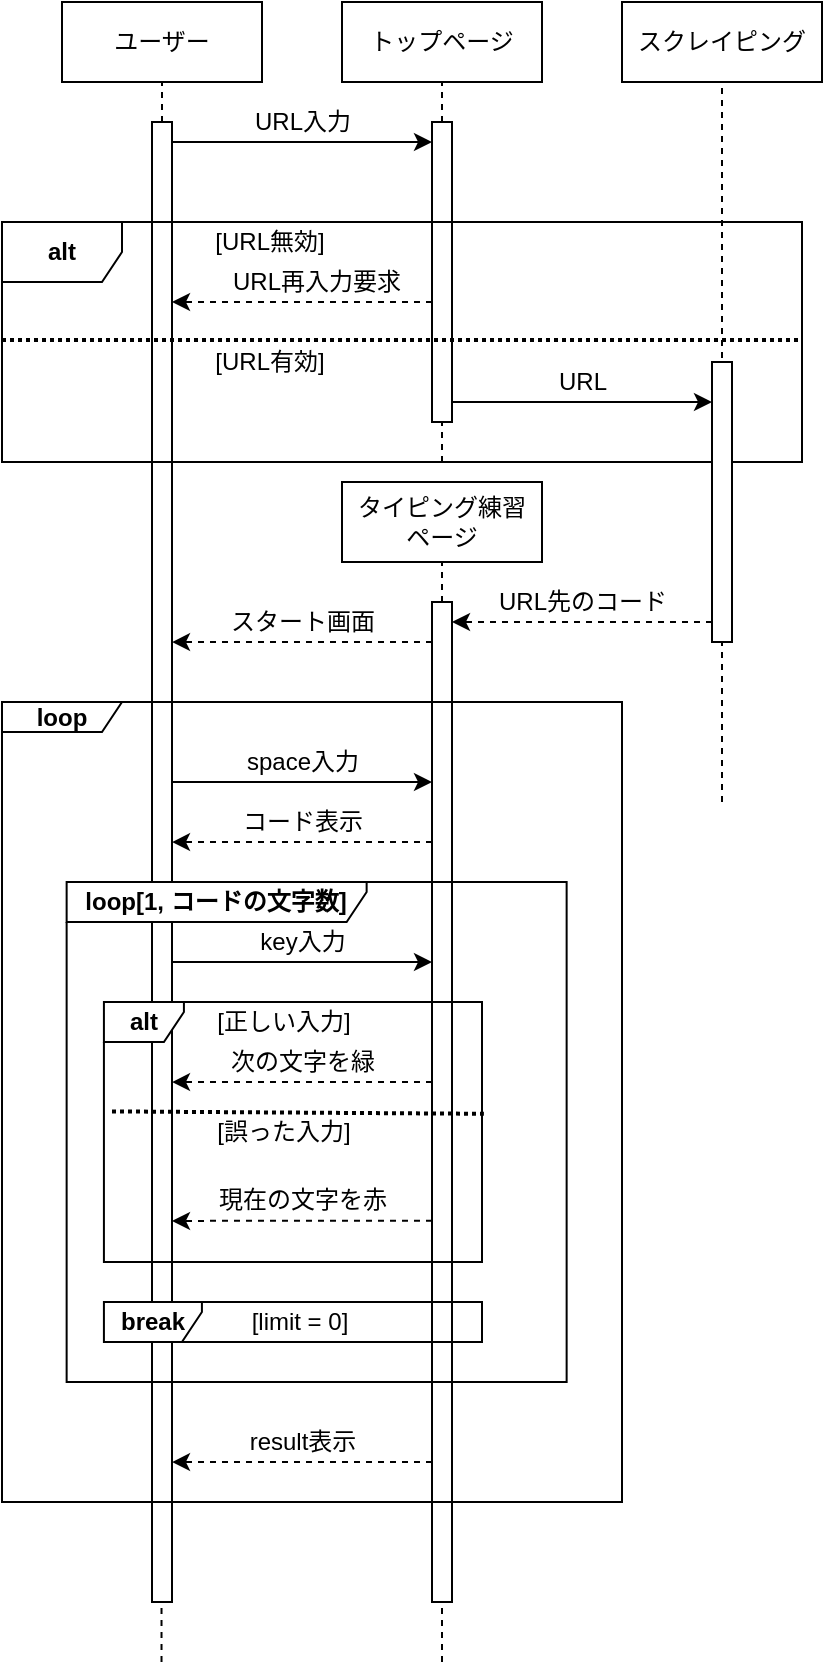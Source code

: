 <mxfile version="13.6.2">
    <diagram id="kgpKYQtTHZ0yAKxKKP6v" name="Page-1">
        <mxGraphModel dx="1365" dy="432" grid="1" gridSize="10" guides="1" tooltips="1" connect="1" arrows="1" fold="1" page="1" pageScale="1" pageWidth="850" pageHeight="1100" background="#FFFFFF" math="0" shadow="0">
            <root>
                <mxCell id="0"/>
                <mxCell id="1" parent="0"/>
                <mxCell id="27" value="loop" style="shape=umlFrame;whiteSpace=wrap;html=1;fontStyle=1;width=60;height=15;fontColor=#000000;labelBackgroundColor=none;strokeColor=#000000;fillColor=none;" parent="1" vertex="1">
                    <mxGeometry x="-220" y="430" width="310" height="400" as="geometry"/>
                </mxCell>
                <mxCell id="26" value="alt" style="shape=umlFrame;whiteSpace=wrap;html=1;fontStyle=1;fontColor=#000000;labelBackgroundColor=none;strokeColor=#000000;fillColor=none;" parent="1" vertex="1">
                    <mxGeometry x="-220" y="190" width="400" height="120" as="geometry"/>
                </mxCell>
                <mxCell id="AaHn_McgF39yL-Kbc4Kt-49" style="edgeStyle=orthogonalEdgeStyle;rounded=0;orthogonalLoop=1;jettySize=auto;html=1;dashed=1;fontColor=#000000;labelBackgroundColor=none;strokeColor=#000000;" parent="1" source="AaHn_McgF39yL-Kbc4Kt-76" target="AaHn_McgF39yL-Kbc4Kt-60" edge="1">
                    <mxGeometry relative="1" as="geometry">
                        <mxPoint x="155" y="390.034" as="sourcePoint"/>
                        <mxPoint x="120" y="390.0" as="targetPoint"/>
                        <Array as="points">
                            <mxPoint x="50" y="390"/>
                            <mxPoint x="50" y="390"/>
                        </Array>
                    </mxGeometry>
                </mxCell>
                <mxCell id="2" value="スタート画面" style="text;html=1;align=center;verticalAlign=middle;resizable=0;points=[];autosize=1;fontColor=#000000;labelBackgroundColor=none;" parent="1" vertex="1">
                    <mxGeometry x="-115" y="380" width="90" height="20" as="geometry"/>
                </mxCell>
                <mxCell id="AaHn_McgF39yL-Kbc4Kt-54" style="edgeStyle=orthogonalEdgeStyle;rounded=0;orthogonalLoop=1;jettySize=auto;html=1;fontColor=#000000;labelBackgroundColor=none;strokeColor=#000000;" parent="1" source="hByHUkpqKGSpUHgn_bRm-10" edge="1">
                    <mxGeometry relative="1" as="geometry">
                        <mxPoint x="-5" y="150" as="targetPoint"/>
                        <Array as="points">
                            <mxPoint x="-80" y="150"/>
                            <mxPoint x="-80" y="150"/>
                        </Array>
                        <mxPoint x="-135" y="150.034" as="sourcePoint"/>
                    </mxGeometry>
                </mxCell>
                <mxCell id="AaHn_McgF39yL-Kbc4Kt-67" value="トップページ" style="rounded=0;whiteSpace=wrap;html=1;fontColor=#000000;labelBackgroundColor=none;strokeColor=#000000;fillColor=none;" parent="1" vertex="1">
                    <mxGeometry x="-50" y="80" width="100" height="40" as="geometry"/>
                </mxCell>
                <mxCell id="AaHn_McgF39yL-Kbc4Kt-68" value="" style="endArrow=none;dashed=1;html=1;entryX=0.5;entryY=1;entryDx=0;entryDy=0;fontColor=#000000;labelBackgroundColor=none;strokeColor=#000000;" parent="1" source="AaHn_McgF39yL-Kbc4Kt-69" target="AaHn_McgF39yL-Kbc4Kt-67" edge="1">
                    <mxGeometry width="50" height="50" relative="1" as="geometry">
                        <mxPoint y="360" as="sourcePoint"/>
                        <mxPoint x="70" y="180" as="targetPoint"/>
                    </mxGeometry>
                </mxCell>
                <mxCell id="hByHUkpqKGSpUHgn_bRm-13" style="edgeStyle=orthogonalEdgeStyle;rounded=0;orthogonalLoop=1;jettySize=auto;html=1;dashed=1;fontColor=#000000;labelBackgroundColor=none;strokeColor=#000000;" parent="1" source="AaHn_McgF39yL-Kbc4Kt-69" target="hByHUkpqKGSpUHgn_bRm-10" edge="1">
                    <mxGeometry relative="1" as="geometry">
                        <Array as="points">
                            <mxPoint x="-50" y="230"/>
                            <mxPoint x="-50" y="230"/>
                        </Array>
                    </mxGeometry>
                </mxCell>
                <mxCell id="hByHUkpqKGSpUHgn_bRm-15" style="edgeStyle=orthogonalEdgeStyle;rounded=0;orthogonalLoop=1;jettySize=auto;html=1;fontColor=#000000;labelBackgroundColor=none;strokeColor=#000000;" parent="1" source="AaHn_McgF39yL-Kbc4Kt-69" target="AaHn_McgF39yL-Kbc4Kt-76" edge="1">
                    <mxGeometry relative="1" as="geometry">
                        <Array as="points">
                            <mxPoint x="80" y="280"/>
                            <mxPoint x="80" y="280"/>
                        </Array>
                    </mxGeometry>
                </mxCell>
                <mxCell id="AaHn_McgF39yL-Kbc4Kt-69" value="" style="rounded=0;whiteSpace=wrap;html=1;fontColor=#000000;labelBackgroundColor=none;strokeColor=#000000;fillColor=none;" parent="1" vertex="1">
                    <mxGeometry x="-5" y="140" width="10" height="150" as="geometry"/>
                </mxCell>
                <mxCell id="AaHn_McgF39yL-Kbc4Kt-70" value="" style="endArrow=none;dashed=1;html=1;entryX=0.5;entryY=1;entryDx=0;entryDy=0;fontColor=#000000;labelBackgroundColor=none;strokeColor=#000000;" parent="1" target="AaHn_McgF39yL-Kbc4Kt-69" edge="1">
                    <mxGeometry width="50" height="50" relative="1" as="geometry">
                        <mxPoint y="310" as="sourcePoint"/>
                        <mxPoint y="120" as="targetPoint"/>
                    </mxGeometry>
                </mxCell>
                <mxCell id="AaHn_McgF39yL-Kbc4Kt-58" value="タイピング練習&lt;br&gt;ページ" style="rounded=0;whiteSpace=wrap;html=1;fontColor=#000000;labelBackgroundColor=none;strokeColor=#000000;fillColor=none;" parent="1" vertex="1">
                    <mxGeometry x="-50" y="320" width="100" height="40" as="geometry"/>
                </mxCell>
                <mxCell id="AaHn_McgF39yL-Kbc4Kt-59" value="" style="endArrow=none;dashed=1;html=1;entryX=0.5;entryY=1;entryDx=0;entryDy=0;fontColor=#000000;labelBackgroundColor=none;strokeColor=#000000;" parent="1" source="AaHn_McgF39yL-Kbc4Kt-60" target="AaHn_McgF39yL-Kbc4Kt-58" edge="1">
                    <mxGeometry width="50" height="50" relative="1" as="geometry">
                        <mxPoint y="600" as="sourcePoint"/>
                        <mxPoint x="70" y="420" as="targetPoint"/>
                    </mxGeometry>
                </mxCell>
                <mxCell id="AaHn_McgF39yL-Kbc4Kt-83" style="edgeStyle=orthogonalEdgeStyle;rounded=0;orthogonalLoop=1;jettySize=auto;html=1;dashed=1;fontColor=#000000;labelBackgroundColor=none;strokeColor=#000000;" parent="1" source="AaHn_McgF39yL-Kbc4Kt-60" edge="1">
                    <mxGeometry relative="1" as="geometry">
                        <Array as="points">
                            <mxPoint x="-60" y="400"/>
                            <mxPoint x="-60" y="400"/>
                        </Array>
                        <mxPoint x="-135" y="400.034" as="targetPoint"/>
                    </mxGeometry>
                </mxCell>
                <mxCell id="AaHn_McgF39yL-Kbc4Kt-60" value="" style="rounded=0;whiteSpace=wrap;html=1;fontColor=#000000;labelBackgroundColor=none;strokeColor=#000000;fillColor=none;" parent="1" vertex="1">
                    <mxGeometry x="-5" y="380" width="10" height="500" as="geometry"/>
                </mxCell>
                <mxCell id="AaHn_McgF39yL-Kbc4Kt-74" value="スクレイピング" style="rounded=0;whiteSpace=wrap;html=1;fontColor=#000000;labelBackgroundColor=none;strokeColor=#000000;fillColor=none;" parent="1" vertex="1">
                    <mxGeometry x="90" y="80" width="100" height="40" as="geometry"/>
                </mxCell>
                <mxCell id="AaHn_McgF39yL-Kbc4Kt-86" value="URL先のコード" style="text;html=1;align=center;verticalAlign=middle;resizable=0;points=[];autosize=1;fontColor=#000000;labelBackgroundColor=none;" parent="1" vertex="1">
                    <mxGeometry x="20" y="370" width="100" height="20" as="geometry"/>
                </mxCell>
                <mxCell id="AaHn_McgF39yL-Kbc4Kt-92" value="URL入力" style="text;html=1;align=center;verticalAlign=middle;resizable=0;points=[];autosize=1;fontColor=#000000;labelBackgroundColor=none;" parent="1" vertex="1">
                    <mxGeometry x="-100" y="130" width="60" height="20" as="geometry"/>
                </mxCell>
                <mxCell id="hByHUkpqKGSpUHgn_bRm-8" value="ユーザー" style="rounded=0;whiteSpace=wrap;html=1;fontColor=#000000;labelBackgroundColor=none;strokeColor=#000000;fillColor=none;" parent="1" vertex="1">
                    <mxGeometry x="-190" y="80" width="100" height="40" as="geometry"/>
                </mxCell>
                <mxCell id="hByHUkpqKGSpUHgn_bRm-9" value="" style="endArrow=none;dashed=1;html=1;entryX=0.5;entryY=1;entryDx=0;entryDy=0;fontColor=#000000;labelBackgroundColor=none;strokeColor=#000000;" parent="1" source="hByHUkpqKGSpUHgn_bRm-10" target="hByHUkpqKGSpUHgn_bRm-8" edge="1">
                    <mxGeometry width="50" height="50" relative="1" as="geometry">
                        <mxPoint x="-140" y="440" as="sourcePoint"/>
                        <mxPoint x="60" y="120" as="targetPoint"/>
                    </mxGeometry>
                </mxCell>
                <mxCell id="hByHUkpqKGSpUHgn_bRm-10" value="" style="rounded=0;whiteSpace=wrap;html=1;fontColor=#000000;labelBackgroundColor=none;strokeColor=#000000;fillColor=none;" parent="1" vertex="1">
                    <mxGeometry x="-145" y="140" width="10" height="740" as="geometry"/>
                </mxCell>
                <mxCell id="hByHUkpqKGSpUHgn_bRm-11" value="" style="endArrow=none;dashed=1;html=1;entryX=0.5;entryY=1;entryDx=0;entryDy=0;fontColor=#000000;labelBackgroundColor=none;strokeColor=#000000;" parent="1" edge="1">
                    <mxGeometry width="50" height="50" relative="1" as="geometry">
                        <mxPoint x="-140.24" y="910" as="sourcePoint"/>
                        <mxPoint x="-140.24" y="880.0" as="targetPoint"/>
                    </mxGeometry>
                </mxCell>
                <mxCell id="hByHUkpqKGSpUHgn_bRm-14" value="" style="endArrow=none;dashed=1;html=1;entryX=0.5;entryY=1;entryDx=0;entryDy=0;fontColor=#000000;labelBackgroundColor=none;strokeColor=#000000;" parent="1" target="AaHn_McgF39yL-Kbc4Kt-74" edge="1">
                    <mxGeometry width="50" height="50" relative="1" as="geometry">
                        <mxPoint x="140" y="480" as="sourcePoint"/>
                        <mxPoint x="157.5" y="400.0" as="targetPoint"/>
                    </mxGeometry>
                </mxCell>
                <mxCell id="hByHUkpqKGSpUHgn_bRm-24" value="" style="endArrow=none;dashed=1;html=1;dashPattern=1 1;strokeWidth=2;fillColor=#f8cecc;fontColor=#000000;labelBackgroundColor=none;strokeColor=#000000;" parent="1" edge="1">
                    <mxGeometry width="50" height="50" relative="1" as="geometry">
                        <mxPoint x="-220" y="249" as="sourcePoint"/>
                        <mxPoint x="180" y="249" as="targetPoint"/>
                    </mxGeometry>
                </mxCell>
                <mxCell id="hByHUkpqKGSpUHgn_bRm-25" value="&lt;font&gt;[URL無効]&lt;/font&gt;" style="text;html=1;fillColor=none;align=center;verticalAlign=middle;whiteSpace=wrap;rounded=0;fontColor=#000000;labelBackgroundColor=none;" parent="1" vertex="1">
                    <mxGeometry x="-121.92" y="190" width="71.92" height="20" as="geometry"/>
                </mxCell>
                <mxCell id="hByHUkpqKGSpUHgn_bRm-27" value="&lt;font&gt;[URL有効]&lt;/font&gt;" style="text;html=1;fillColor=none;align=center;verticalAlign=middle;whiteSpace=wrap;rounded=0;fontColor=#000000;labelBackgroundColor=none;" parent="1" vertex="1">
                    <mxGeometry x="-121.92" y="250" width="71.92" height="20" as="geometry"/>
                </mxCell>
                <mxCell id="hByHUkpqKGSpUHgn_bRm-16" value="URL再入力要求" style="text;html=1;align=center;verticalAlign=middle;resizable=0;points=[];autosize=1;fontColor=#000000;labelBackgroundColor=none;" parent="1" vertex="1">
                    <mxGeometry x="-112.683" y="210" width="100" height="20" as="geometry"/>
                </mxCell>
                <mxCell id="AaHn_McgF39yL-Kbc4Kt-94" value="URL" style="text;html=1;align=center;verticalAlign=middle;resizable=0;points=[];autosize=1;fontColor=#000000;labelBackgroundColor=none;" parent="1" vertex="1">
                    <mxGeometry x="49.997" y="260" width="40" height="20" as="geometry"/>
                </mxCell>
                <mxCell id="AaHn_McgF39yL-Kbc4Kt-76" value="" style="rounded=0;whiteSpace=wrap;html=1;fontColor=#000000;labelBackgroundColor=none;strokeColor=#000000;fillColor=#FFFFFF;" parent="1" vertex="1">
                    <mxGeometry x="135" y="260" width="10" height="140" as="geometry"/>
                </mxCell>
                <mxCell id="5" value="loop[1, コードの文字数]" style="shape=umlFrame;whiteSpace=wrap;html=1;fontStyle=1;width=150;height=20;fontColor=#000000;labelBackgroundColor=none;strokeColor=#000000;fillColor=#FFFFFF;" parent="1" vertex="1">
                    <mxGeometry x="-187.68" y="520" width="250" height="250" as="geometry"/>
                </mxCell>
                <mxCell id="7" style="edgeStyle=orthogonalEdgeStyle;rounded=0;orthogonalLoop=1;jettySize=auto;html=1;fontColor=#000000;labelBackgroundColor=none;strokeColor=#000000;" parent="1" edge="1">
                    <mxGeometry relative="1" as="geometry">
                        <mxPoint x="-5" y="470" as="targetPoint"/>
                        <Array as="points">
                            <mxPoint x="-80" y="470"/>
                            <mxPoint x="-80" y="470"/>
                        </Array>
                        <mxPoint x="-135" y="470" as="sourcePoint"/>
                    </mxGeometry>
                </mxCell>
                <mxCell id="8" value="space入力" style="text;html=1;align=center;verticalAlign=middle;resizable=0;points=[];autosize=1;fontColor=#000000;labelBackgroundColor=none;" parent="1" vertex="1">
                    <mxGeometry x="-105" y="450" width="70" height="20" as="geometry"/>
                </mxCell>
                <mxCell id="9" value="コード表示" style="text;html=1;align=center;verticalAlign=middle;resizable=0;points=[];autosize=1;fontColor=#000000;labelBackgroundColor=none;" parent="1" vertex="1">
                    <mxGeometry x="-110" y="480" width="80" height="20" as="geometry"/>
                </mxCell>
                <mxCell id="10" style="edgeStyle=orthogonalEdgeStyle;rounded=0;orthogonalLoop=1;jettySize=auto;html=1;dashed=1;fontColor=#000000;labelBackgroundColor=none;strokeColor=#000000;" parent="1" edge="1">
                    <mxGeometry relative="1" as="geometry">
                        <Array as="points">
                            <mxPoint x="-60" y="500"/>
                            <mxPoint x="-60" y="500"/>
                        </Array>
                        <mxPoint x="-135" y="500.034" as="targetPoint"/>
                        <mxPoint x="-5" y="500" as="sourcePoint"/>
                    </mxGeometry>
                </mxCell>
                <mxCell id="12" value="" style="endArrow=none;dashed=1;html=1;entryX=0.5;entryY=1;entryDx=0;entryDy=0;fontColor=#000000;labelBackgroundColor=none;strokeColor=#000000;" parent="1" edge="1">
                    <mxGeometry width="50" height="50" relative="1" as="geometry">
                        <mxPoint x="-8.527e-14" y="910" as="sourcePoint"/>
                        <mxPoint x="-8.527e-14" y="880.0" as="targetPoint"/>
                    </mxGeometry>
                </mxCell>
                <mxCell id="13" style="edgeStyle=orthogonalEdgeStyle;rounded=0;orthogonalLoop=1;jettySize=auto;html=1;fontColor=#000000;labelBackgroundColor=none;strokeColor=#000000;" parent="1" edge="1">
                    <mxGeometry relative="1" as="geometry">
                        <mxPoint x="-5" y="560" as="targetPoint"/>
                        <Array as="points">
                            <mxPoint x="-80" y="560"/>
                            <mxPoint x="-80" y="560"/>
                        </Array>
                        <mxPoint x="-135" y="560" as="sourcePoint"/>
                    </mxGeometry>
                </mxCell>
                <mxCell id="14" value="key入力" style="text;html=1;align=center;verticalAlign=middle;resizable=0;points=[];autosize=1;fontColor=#000000;labelBackgroundColor=none;" parent="1" vertex="1">
                    <mxGeometry x="-100" y="540" width="60" height="20" as="geometry"/>
                </mxCell>
                <mxCell id="15" value="alt" style="shape=umlFrame;whiteSpace=wrap;html=1;fontStyle=1;width=40;height=20;fontColor=#000000;labelBackgroundColor=none;strokeColor=#000000;fillColor=#FFFFFF;" parent="1" vertex="1">
                    <mxGeometry x="-169.04" y="580" width="189.04" height="130" as="geometry"/>
                </mxCell>
                <mxCell id="17" value="&lt;font&gt;[正しい入力]&lt;/font&gt;" style="text;html=1;fillColor=none;align=center;verticalAlign=middle;whiteSpace=wrap;rounded=0;fontColor=#000000;labelBackgroundColor=none;" parent="1" vertex="1">
                    <mxGeometry x="-115" y="580" width="71.92" height="20" as="geometry"/>
                </mxCell>
                <mxCell id="18" value="次の文字を緑" style="text;html=1;align=center;verticalAlign=middle;resizable=0;points=[];autosize=1;fontColor=#000000;labelBackgroundColor=none;" parent="1" vertex="1">
                    <mxGeometry x="-115" y="600" width="90" height="20" as="geometry"/>
                </mxCell>
                <mxCell id="19" style="edgeStyle=orthogonalEdgeStyle;rounded=0;orthogonalLoop=1;jettySize=auto;html=1;dashed=1;fontColor=#000000;labelBackgroundColor=none;strokeColor=#000000;" parent="1" edge="1">
                    <mxGeometry relative="1" as="geometry">
                        <Array as="points">
                            <mxPoint x="-90" y="620"/>
                            <mxPoint x="-90" y="620"/>
                        </Array>
                        <mxPoint x="-135" y="620.034" as="targetPoint"/>
                        <mxPoint x="-5" y="620" as="sourcePoint"/>
                    </mxGeometry>
                </mxCell>
                <mxCell id="20" value="現在の文字を赤" style="text;html=1;align=center;verticalAlign=middle;resizable=0;points=[];autosize=1;fontColor=#000000;labelBackgroundColor=none;" parent="1" vertex="1">
                    <mxGeometry x="-120" y="669.43" width="100" height="20" as="geometry"/>
                </mxCell>
                <mxCell id="21" style="edgeStyle=orthogonalEdgeStyle;rounded=0;orthogonalLoop=1;jettySize=auto;html=1;dashed=1;fontColor=#000000;labelBackgroundColor=none;strokeColor=#000000;" parent="1" edge="1">
                    <mxGeometry relative="1" as="geometry">
                        <Array as="points">
                            <mxPoint x="-90" y="689.43"/>
                            <mxPoint x="-90" y="689.43"/>
                        </Array>
                        <mxPoint x="-135" y="689.464" as="targetPoint"/>
                        <mxPoint x="-5" y="689.43" as="sourcePoint"/>
                    </mxGeometry>
                </mxCell>
                <mxCell id="22" value="" style="endArrow=none;dashed=1;html=1;dashPattern=1 1;strokeWidth=2;fillColor=#f8cecc;entryX=1.005;entryY=0.43;entryDx=0;entryDy=0;entryPerimeter=0;fontColor=#000000;labelBackgroundColor=none;strokeColor=#000000;" parent="1" target="15" edge="1">
                    <mxGeometry width="50" height="50" relative="1" as="geometry">
                        <mxPoint x="-165" y="634.71" as="sourcePoint"/>
                        <mxPoint x="10" y="635" as="targetPoint"/>
                    </mxGeometry>
                </mxCell>
                <mxCell id="23" value="&lt;font&gt;[誤った入力]&lt;/font&gt;" style="text;html=1;fillColor=none;align=center;verticalAlign=middle;whiteSpace=wrap;rounded=0;fontColor=#000000;labelBackgroundColor=none;" parent="1" vertex="1">
                    <mxGeometry x="-115" y="635" width="71.92" height="20" as="geometry"/>
                </mxCell>
                <mxCell id="24" value="break" style="shape=umlFrame;whiteSpace=wrap;html=1;fontStyle=1;width=49;height=20;fontColor=#000000;labelBackgroundColor=none;strokeColor=#000000;fillColor=#FFFFFF;" parent="1" vertex="1">
                    <mxGeometry x="-169.04" y="730" width="189.04" height="20" as="geometry"/>
                </mxCell>
                <mxCell id="25" value="&lt;font&gt;[limit = 0]&lt;/font&gt;" style="text;html=1;fillColor=none;align=center;verticalAlign=middle;whiteSpace=wrap;rounded=0;fontColor=#000000;labelBackgroundColor=none;" parent="1" vertex="1">
                    <mxGeometry x="-106.92" y="730" width="71.92" height="20" as="geometry"/>
                </mxCell>
                <mxCell id="28" value="result表示" style="text;html=1;align=center;verticalAlign=middle;resizable=0;points=[];autosize=1;fontColor=#000000;labelBackgroundColor=none;" parent="1" vertex="1">
                    <mxGeometry x="-105" y="790" width="70" height="20" as="geometry"/>
                </mxCell>
                <mxCell id="29" style="edgeStyle=orthogonalEdgeStyle;rounded=0;orthogonalLoop=1;jettySize=auto;html=1;dashed=1;fontColor=#000000;labelBackgroundColor=none;strokeColor=#000000;" parent="1" edge="1">
                    <mxGeometry relative="1" as="geometry">
                        <Array as="points">
                            <mxPoint x="-90" y="810"/>
                            <mxPoint x="-90" y="810"/>
                        </Array>
                        <mxPoint x="-135" y="810.034" as="targetPoint"/>
                        <mxPoint x="-5" y="810.0" as="sourcePoint"/>
                    </mxGeometry>
                </mxCell>
            </root>
        </mxGraphModel>
    </diagram>
</mxfile>